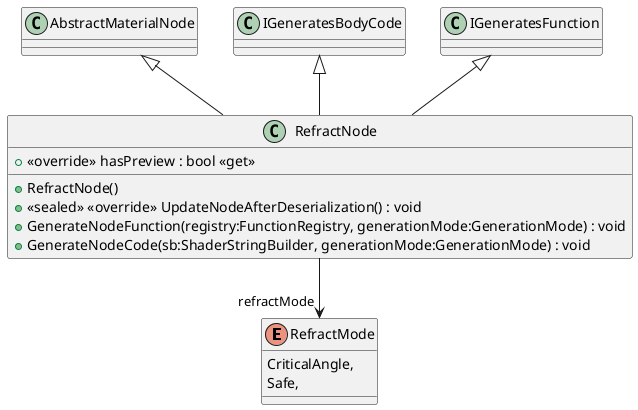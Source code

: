 @startuml
enum RefractMode {
    CriticalAngle,
    Safe,
}
class RefractNode {
    + RefractNode()
    + <<override>> hasPreview : bool <<get>>
    + <<sealed>> <<override>> UpdateNodeAfterDeserialization() : void
    + GenerateNodeFunction(registry:FunctionRegistry, generationMode:GenerationMode) : void
    + GenerateNodeCode(sb:ShaderStringBuilder, generationMode:GenerationMode) : void
}
AbstractMaterialNode <|-- RefractNode
IGeneratesBodyCode <|-- RefractNode
IGeneratesFunction <|-- RefractNode
RefractNode --> "refractMode" RefractMode
@enduml
